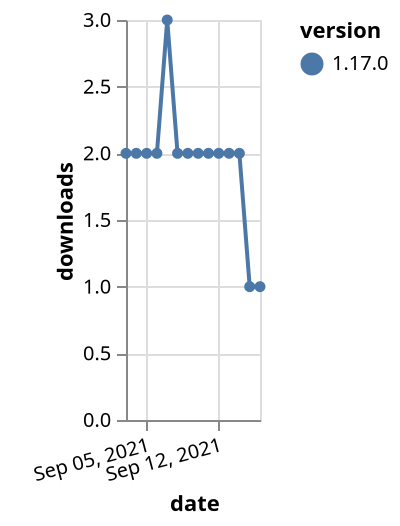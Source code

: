 {"$schema": "https://vega.github.io/schema/vega-lite/v5.json", "description": "A simple bar chart with embedded data.", "data": {"values": [{"date": "2021-09-03", "total": 2511, "delta": 2, "version": "1.17.0"}, {"date": "2021-09-04", "total": 2513, "delta": 2, "version": "1.17.0"}, {"date": "2021-09-05", "total": 2515, "delta": 2, "version": "1.17.0"}, {"date": "2021-09-06", "total": 2517, "delta": 2, "version": "1.17.0"}, {"date": "2021-09-07", "total": 2520, "delta": 3, "version": "1.17.0"}, {"date": "2021-09-08", "total": 2522, "delta": 2, "version": "1.17.0"}, {"date": "2021-09-09", "total": 2524, "delta": 2, "version": "1.17.0"}, {"date": "2021-09-10", "total": 2526, "delta": 2, "version": "1.17.0"}, {"date": "2021-09-11", "total": 2528, "delta": 2, "version": "1.17.0"}, {"date": "2021-09-12", "total": 2530, "delta": 2, "version": "1.17.0"}, {"date": "2021-09-13", "total": 2532, "delta": 2, "version": "1.17.0"}, {"date": "2021-09-14", "total": 2534, "delta": 2, "version": "1.17.0"}, {"date": "2021-09-15", "total": 2535, "delta": 1, "version": "1.17.0"}, {"date": "2021-09-16", "total": 2536, "delta": 1, "version": "1.17.0"}]}, "width": "container", "mark": {"type": "line", "point": {"filled": true}}, "encoding": {"x": {"field": "date", "type": "temporal", "timeUnit": "yearmonthdate", "title": "date", "axis": {"labelAngle": -15}}, "y": {"field": "delta", "type": "quantitative", "title": "downloads"}, "color": {"field": "version", "type": "nominal"}, "tooltip": {"field": "delta"}}}